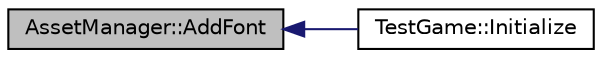 digraph "AssetManager::AddFont"
{
  edge [fontname="Helvetica",fontsize="10",labelfontname="Helvetica",labelfontsize="10"];
  node [fontname="Helvetica",fontsize="10",shape=record];
  rankdir="LR";
  Node1 [label="AssetManager::AddFont",height=0.2,width=0.4,color="black", fillcolor="grey75", style="filled", fontcolor="black"];
  Node1 -> Node2 [dir="back",color="midnightblue",fontsize="10",style="solid",fontname="Helvetica"];
  Node2 [label="TestGame::Initialize",height=0.2,width=0.4,color="black", fillcolor="white", style="filled",URL="$class_test_game.html#a19acea3851ab7bfe1980350ca8aeeb43"];
}
